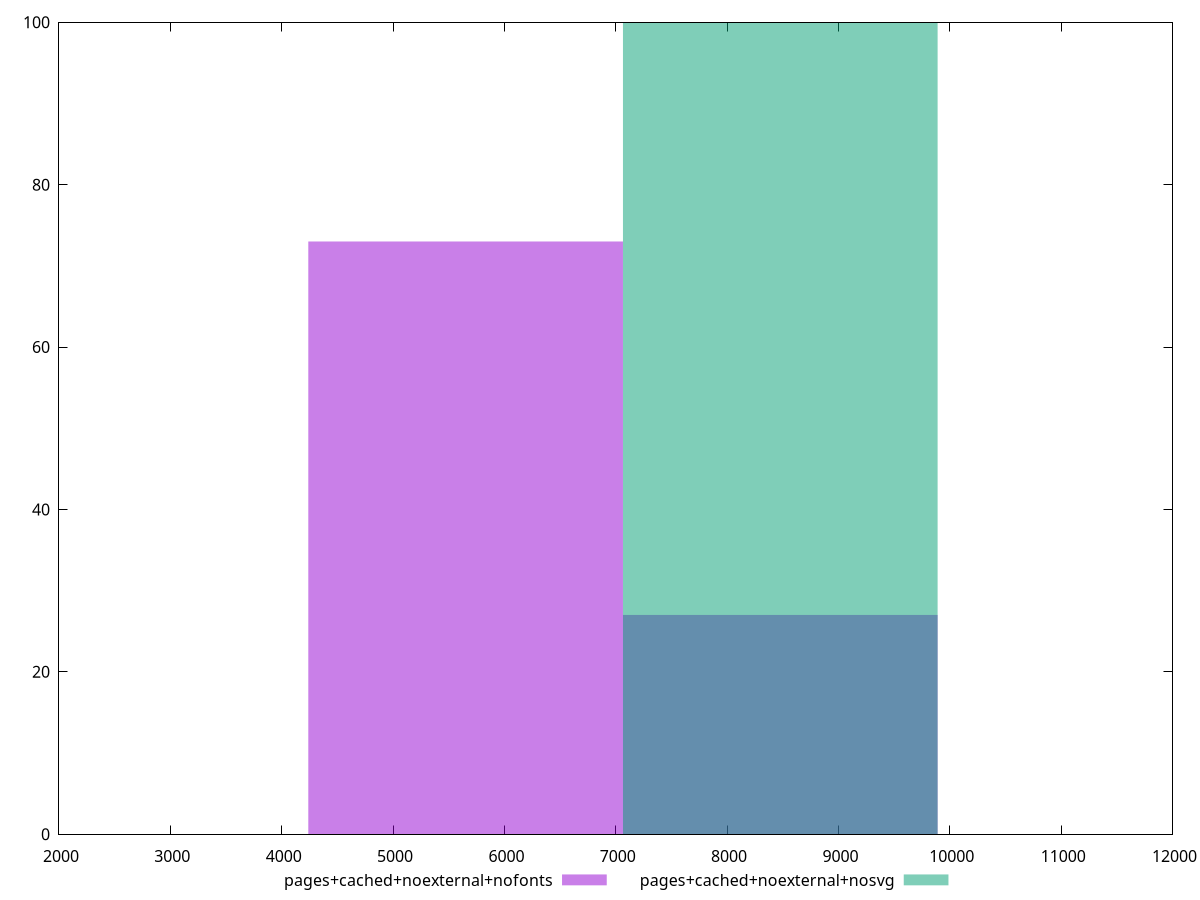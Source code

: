 reset
set terminal svg size 640, 500 enhanced background rgb 'white'
set output "reprap/largest-contentful-paint/comparison/histogram/6_vs_7.svg"

$pagesCachedNoexternalNofonts <<EOF
5651.786870424987 73
8477.680305637481 27
EOF

$pagesCachedNoexternalNosvg <<EOF
8477.680305637481 100
EOF

set key outside below
set boxwidth 2825.8934352124934
set yrange [0:100]
set style fill transparent solid 0.5 noborder

plot \
  $pagesCachedNoexternalNofonts title "pages+cached+noexternal+nofonts" with boxes, \
  $pagesCachedNoexternalNosvg title "pages+cached+noexternal+nosvg" with boxes, \


reset